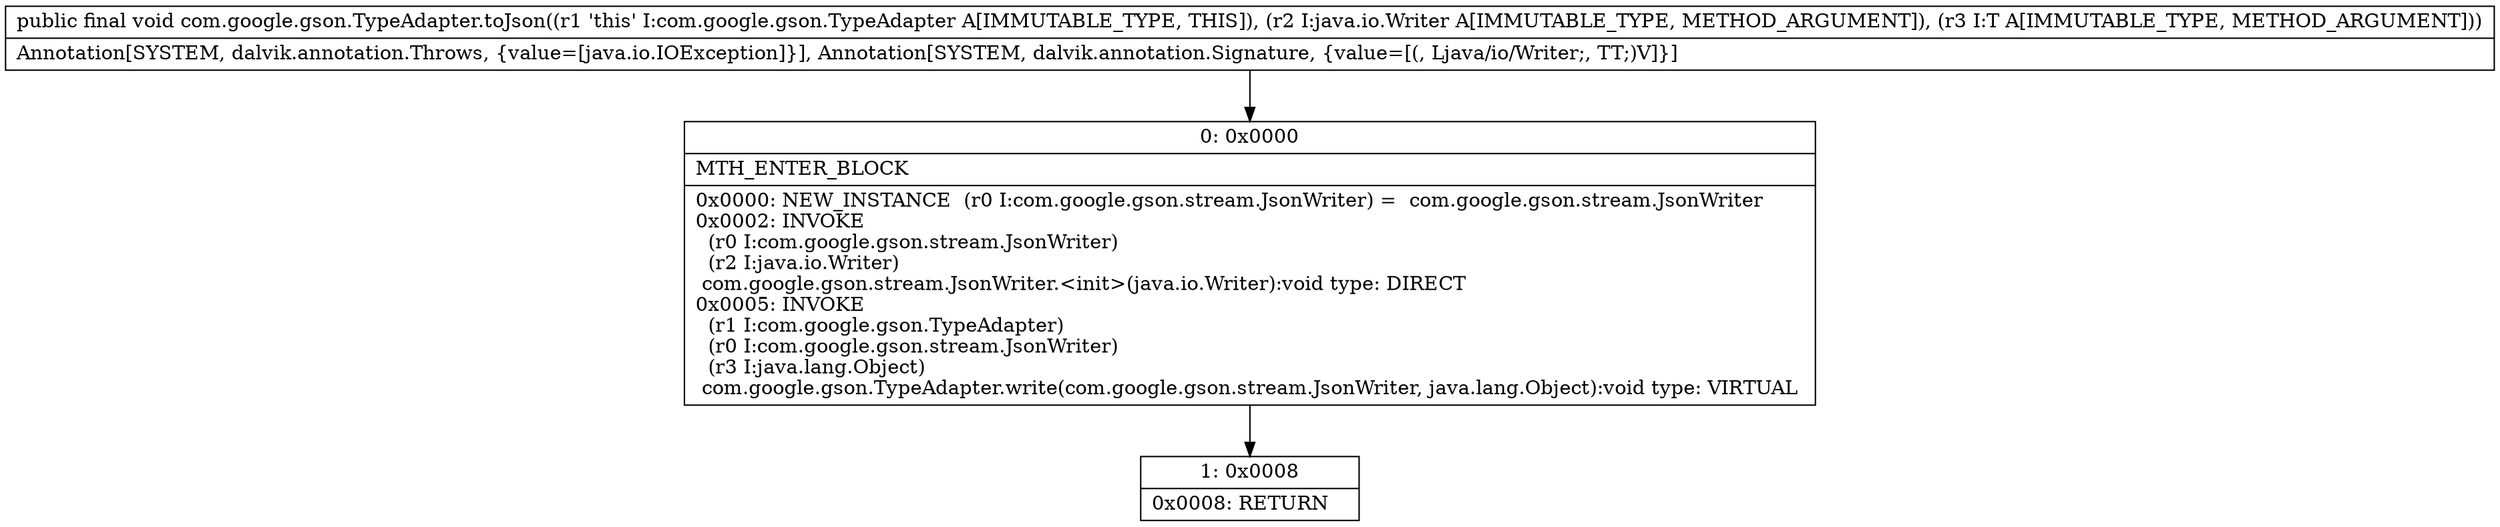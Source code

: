 digraph "CFG forcom.google.gson.TypeAdapter.toJson(Ljava\/io\/Writer;Ljava\/lang\/Object;)V" {
Node_0 [shape=record,label="{0\:\ 0x0000|MTH_ENTER_BLOCK\l|0x0000: NEW_INSTANCE  (r0 I:com.google.gson.stream.JsonWriter) =  com.google.gson.stream.JsonWriter \l0x0002: INVOKE  \l  (r0 I:com.google.gson.stream.JsonWriter)\l  (r2 I:java.io.Writer)\l com.google.gson.stream.JsonWriter.\<init\>(java.io.Writer):void type: DIRECT \l0x0005: INVOKE  \l  (r1 I:com.google.gson.TypeAdapter)\l  (r0 I:com.google.gson.stream.JsonWriter)\l  (r3 I:java.lang.Object)\l com.google.gson.TypeAdapter.write(com.google.gson.stream.JsonWriter, java.lang.Object):void type: VIRTUAL \l}"];
Node_1 [shape=record,label="{1\:\ 0x0008|0x0008: RETURN   \l}"];
MethodNode[shape=record,label="{public final void com.google.gson.TypeAdapter.toJson((r1 'this' I:com.google.gson.TypeAdapter A[IMMUTABLE_TYPE, THIS]), (r2 I:java.io.Writer A[IMMUTABLE_TYPE, METHOD_ARGUMENT]), (r3 I:T A[IMMUTABLE_TYPE, METHOD_ARGUMENT]))  | Annotation[SYSTEM, dalvik.annotation.Throws, \{value=[java.io.IOException]\}], Annotation[SYSTEM, dalvik.annotation.Signature, \{value=[(, Ljava\/io\/Writer;, TT;)V]\}]\l}"];
MethodNode -> Node_0;
Node_0 -> Node_1;
}


